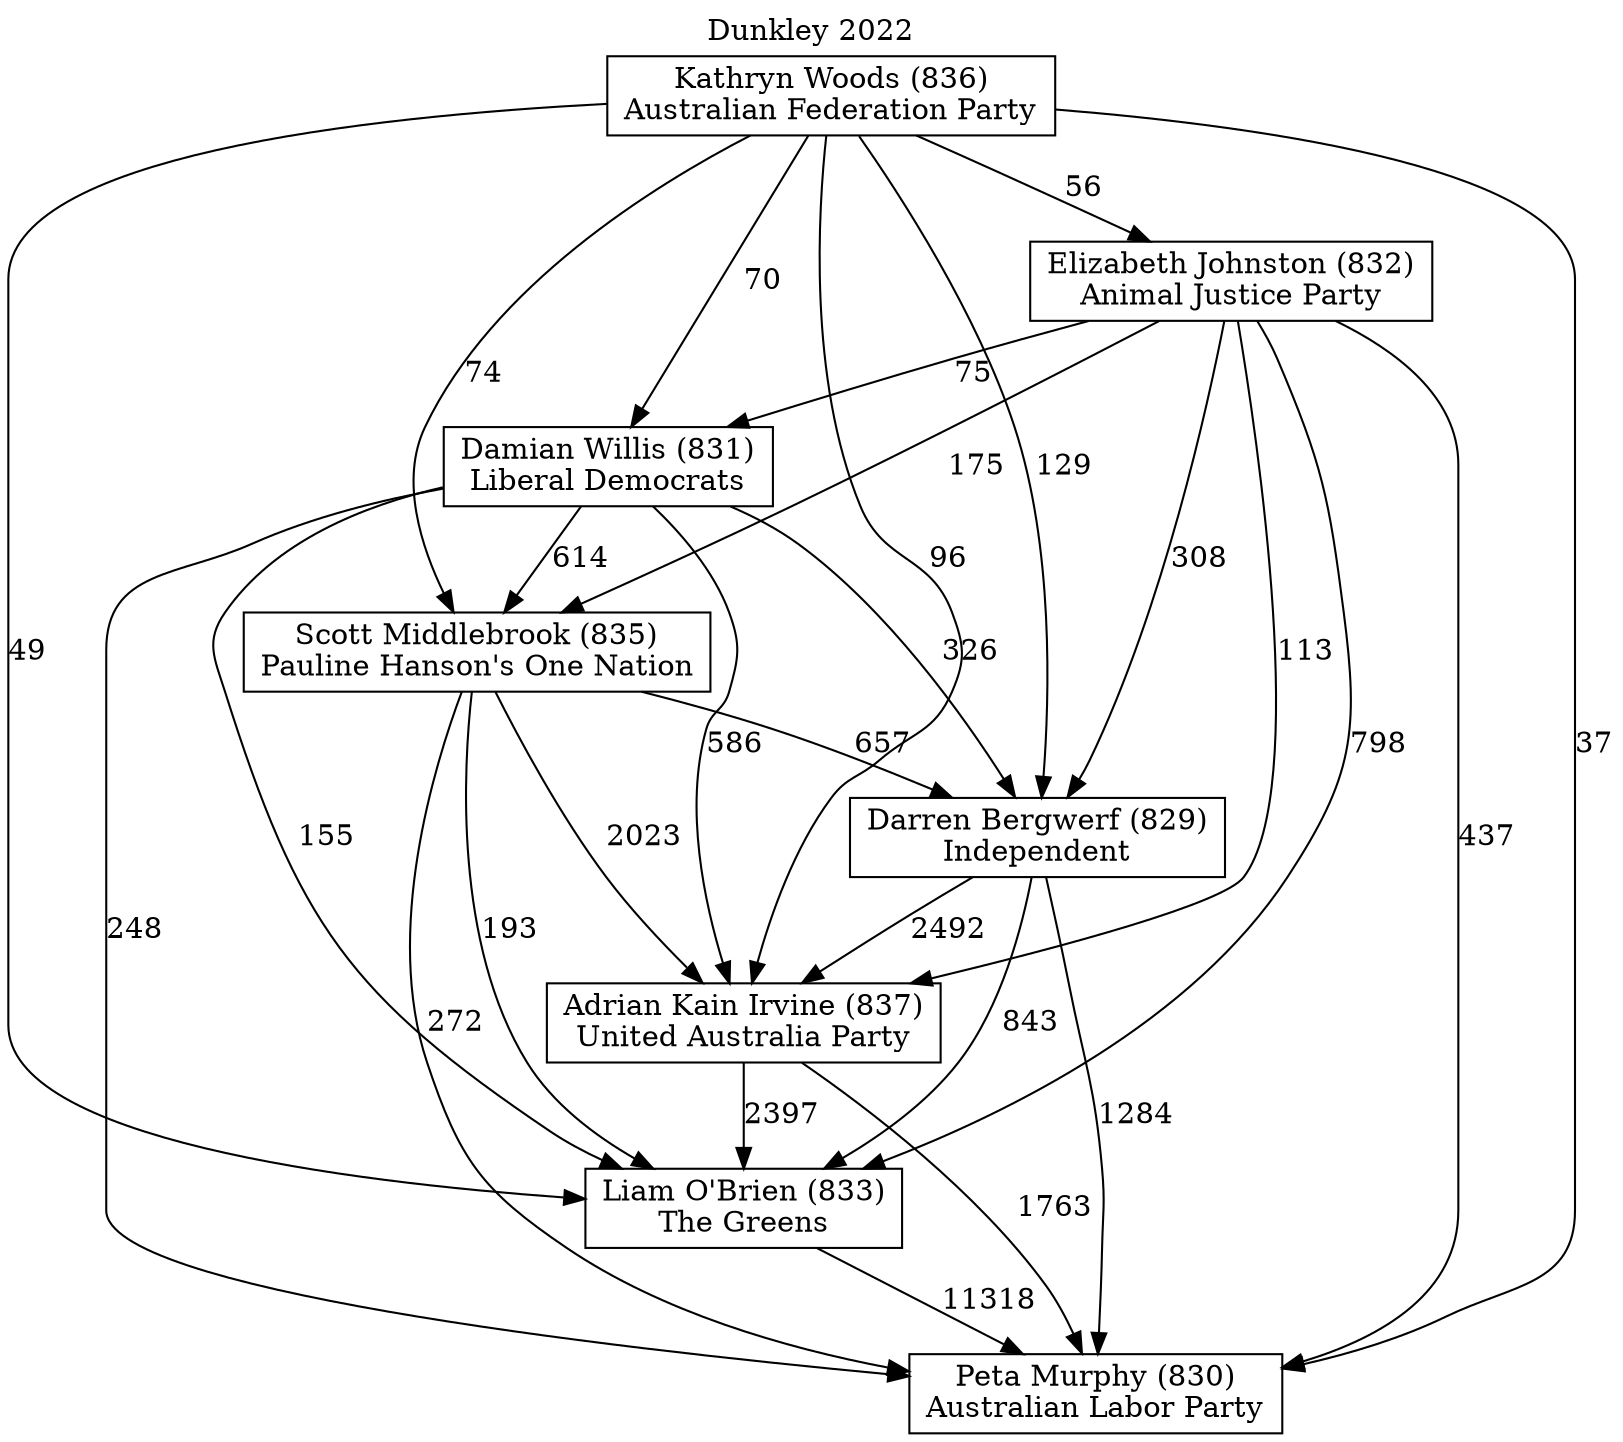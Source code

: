 // House preference flow
digraph "Peta Murphy (830)_Dunkley_2022" {
	graph [label="Dunkley 2022" labelloc=t mclimit=10]
	node [shape=box]
	"Liam O'Brien (833)" [label="Liam O'Brien (833)
The Greens"]
	"Scott Middlebrook (835)" [label="Scott Middlebrook (835)
Pauline Hanson's One Nation"]
	"Elizabeth Johnston (832)" [label="Elizabeth Johnston (832)
Animal Justice Party"]
	"Kathryn Woods (836)" [label="Kathryn Woods (836)
Australian Federation Party"]
	"Damian Willis (831)" [label="Damian Willis (831)
Liberal Democrats"]
	"Peta Murphy (830)" [label="Peta Murphy (830)
Australian Labor Party"]
	"Adrian Kain Irvine (837)" [label="Adrian Kain Irvine (837)
United Australia Party"]
	"Darren Bergwerf (829)" [label="Darren Bergwerf (829)
Independent"]
	"Scott Middlebrook (835)" -> "Liam O'Brien (833)" [label=193]
	"Elizabeth Johnston (832)" -> "Liam O'Brien (833)" [label=798]
	"Damian Willis (831)" -> "Scott Middlebrook (835)" [label=614]
	"Damian Willis (831)" -> "Liam O'Brien (833)" [label=155]
	"Scott Middlebrook (835)" -> "Darren Bergwerf (829)" [label=657]
	"Adrian Kain Irvine (837)" -> "Liam O'Brien (833)" [label=2397]
	"Kathryn Woods (836)" -> "Scott Middlebrook (835)" [label=74]
	"Damian Willis (831)" -> "Peta Murphy (830)" [label=248]
	"Damian Willis (831)" -> "Darren Bergwerf (829)" [label=326]
	"Kathryn Woods (836)" -> "Elizabeth Johnston (832)" [label=56]
	"Kathryn Woods (836)" -> "Darren Bergwerf (829)" [label=129]
	"Scott Middlebrook (835)" -> "Peta Murphy (830)" [label=272]
	"Darren Bergwerf (829)" -> "Adrian Kain Irvine (837)" [label=2492]
	"Damian Willis (831)" -> "Adrian Kain Irvine (837)" [label=586]
	"Kathryn Woods (836)" -> "Damian Willis (831)" [label=70]
	"Elizabeth Johnston (832)" -> "Adrian Kain Irvine (837)" [label=113]
	"Elizabeth Johnston (832)" -> "Darren Bergwerf (829)" [label=308]
	"Elizabeth Johnston (832)" -> "Scott Middlebrook (835)" [label=175]
	"Darren Bergwerf (829)" -> "Peta Murphy (830)" [label=1284]
	"Liam O'Brien (833)" -> "Peta Murphy (830)" [label=11318]
	"Kathryn Woods (836)" -> "Adrian Kain Irvine (837)" [label=96]
	"Scott Middlebrook (835)" -> "Adrian Kain Irvine (837)" [label=2023]
	"Elizabeth Johnston (832)" -> "Peta Murphy (830)" [label=437]
	"Kathryn Woods (836)" -> "Liam O'Brien (833)" [label=49]
	"Darren Bergwerf (829)" -> "Liam O'Brien (833)" [label=843]
	"Kathryn Woods (836)" -> "Peta Murphy (830)" [label=37]
	"Adrian Kain Irvine (837)" -> "Peta Murphy (830)" [label=1763]
	"Elizabeth Johnston (832)" -> "Damian Willis (831)" [label=75]
}
